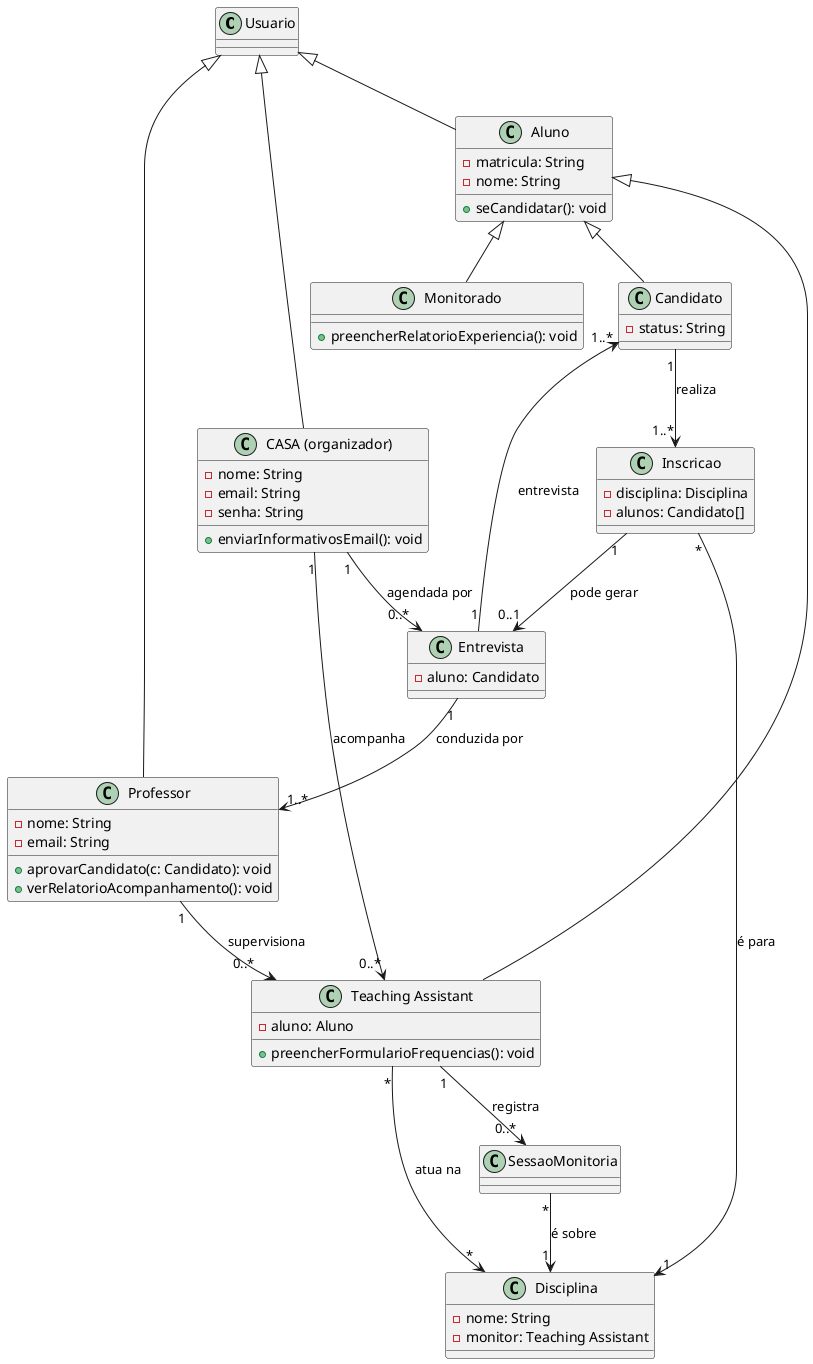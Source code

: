 @startuml

' Definição das classes
class Usuario
class Aluno {
    - matricula: String
    - nome: String  

    + seCandidatar(): void
}
class Professor {
    - nome: String
    - email: String

    + aprovarCandidato(c: Candidato): void
    + verRelatorioAcompanhamento(): void

}
class "CASA (organizador)" as CASA {
    - nome: String
    - email: String
    - senha: String
    
    + enviarInformativosEmail(): void
}
class Candidato {
    - status: String
}
class Monitorado {
    + preencherRelatorioExperiencia(): void
}
class "Teaching Assistant" as TA {
    - aluno: Aluno
    + preencherFormularioFrequencias(): void
}
class Disciplina {
    - nome: String
    - monitor: Teaching Assistant
}
class Inscricao {
    - disciplina: Disciplina
    - alunos: Candidato[]
}
class Entrevista {
    - aluno: Candidato
}
class SessaoMonitoria

' Relacionamentos de Herança (Generalização)
' Um Aluno, Professor e CASA são tipos de Usuário.
Usuario <|-down- Aluno
Usuario <|-down- Professor
Usuario <|-down- CASA

' Candidato, Monitor e TA são papéis/especializações de um Aluno.
Aluno <|-down- Candidato
Aluno <|-down- Monitorado
Aluno <|-down- TA

' Relacionamentos de Associação com Multiplicidade
' O fluxo de inscrição e entrevista
Candidato "1" --> "1..*" Inscricao : realiza
Inscricao "*" --> "1" Disciplina : é para
Inscricao "1" --> "0..1" Entrevista : pode gerar
Entrevista "1" --> "1..*" Candidato : entrevista
Entrevista "1" --> "1..*" Professor : conduzida por
CASA "1" --> "0..*" Entrevista : agendada por

' O fluxo de monitoria e acompanhamento
TA "*" --> "*" Disciplina : atua na
TA "1" --> "0..*" SessaoMonitoria : registra
SessaoMonitoria "*" --> "1" Disciplina : é sobre
Professor "1" --> "0..*" TA : supervisiona
CASA "1" --> "0..*" TA : acompanha

@enduml
